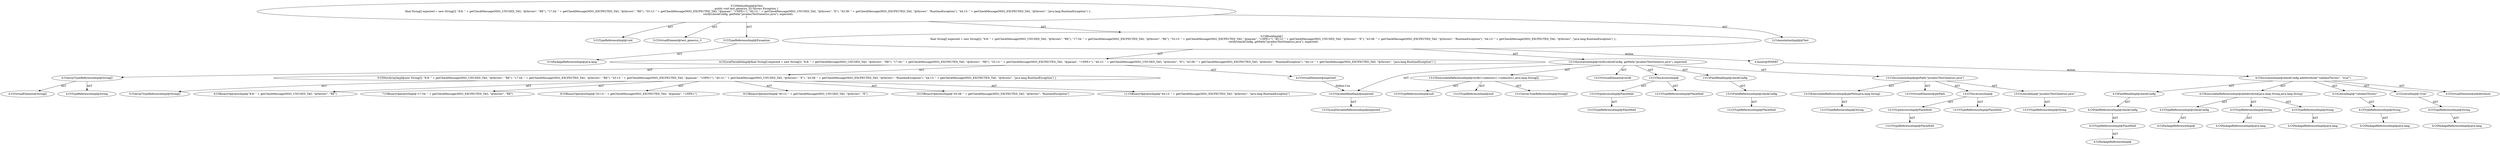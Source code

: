 digraph "test_generics_3#?" {
0 [label="3:CtTypeReferenceImpl@void" shape=ellipse]
1 [label="3:CtVirtualElement@test_generics_3" shape=ellipse]
2 [label="3:CtTypeReferenceImpl@Exception" shape=ellipse]
3 [label="3:CtPackageReferenceImpl@java.lang" shape=ellipse]
4 [label="4:CtVirtualElement@String[]" shape=ellipse]
5 [label="4:CtArrayTypeReferenceImpl@String[]" shape=ellipse]
6 [label="4:CtTypeReferenceImpl@String" shape=ellipse]
7 [label="5:CtNewArrayImpl@new String[]\{ \"8:8: \" + getCheckMessage(MSG_UNUSED_TAG, \"@throws\", \"RE\"), \"17:34: \" + getCheckMessage(MSG_EXCPECTED_TAG, \"@throws\", \"RE\"), \"33:13: \" + getCheckMessage(MSG_EXCPECTED_TAG, \"@param\", \"<NPE>\"), \"40:12: \" + getCheckMessage(MSG_UNUSED_TAG, \"@throws\", \"E\"), \"43:38: \" + getCheckMessage(MSG_EXCPECTED_TAG, \"@throws\", \"RuntimeException\"), \"44:13: \" + getCheckMessage(MSG_EXCPECTED_TAG, \"@throws\", \"java.lang.RuntimeException\") \}" shape=ellipse]
8 [label="5:CtArrayTypeReferenceImpl@String[]" shape=ellipse]
9 [label="6:CtBinaryOperatorImpl@\"8:8: \" + getCheckMessage(MSG_UNUSED_TAG, \"@throws\", \"RE\")" shape=ellipse]
10 [label="7:CtBinaryOperatorImpl@\"17:34: \" + getCheckMessage(MSG_EXCPECTED_TAG, \"@throws\", \"RE\")" shape=ellipse]
11 [label="8:CtBinaryOperatorImpl@\"33:13: \" + getCheckMessage(MSG_EXCPECTED_TAG, \"@param\", \"<NPE>\")" shape=ellipse]
12 [label="9:CtBinaryOperatorImpl@\"40:12: \" + getCheckMessage(MSG_UNUSED_TAG, \"@throws\", \"E\")" shape=ellipse]
13 [label="10:CtBinaryOperatorImpl@\"43:38: \" + getCheckMessage(MSG_EXCPECTED_TAG, \"@throws\", \"RuntimeException\")" shape=ellipse]
14 [label="11:CtBinaryOperatorImpl@\"44:13: \" + getCheckMessage(MSG_EXCPECTED_TAG, \"@throws\", \"java.lang.RuntimeException\")" shape=ellipse]
15 [label="4:CtVirtualElement@expected" shape=ellipse]
16 [label="4:CtLocalVariableImpl@final String[] expected = new String[]\{ \"8:8: \" + getCheckMessage(MSG_UNUSED_TAG, \"@throws\", \"RE\"), \"17:34: \" + getCheckMessage(MSG_EXCPECTED_TAG, \"@throws\", \"RE\"), \"33:13: \" + getCheckMessage(MSG_EXCPECTED_TAG, \"@param\", \"<NPE>\"), \"40:12: \" + getCheckMessage(MSG_UNUSED_TAG, \"@throws\", \"E\"), \"43:38: \" + getCheckMessage(MSG_EXCPECTED_TAG, \"@throws\", \"RuntimeException\"), \"44:13: \" + getCheckMessage(MSG_EXCPECTED_TAG, \"@throws\", \"java.lang.RuntimeException\") \}" shape=ellipse]
17 [label="13:CtExecutableReferenceImpl@verify(<unknown>,<unknown>,java.lang.String[])" shape=ellipse]
18 [label="13:CtTypeReferenceImpl@null" shape=ellipse]
19 [label="13:CtTypeReferenceImpl@null" shape=ellipse]
20 [label="13:CtArrayTypeReferenceImpl@String[]" shape=ellipse]
21 [label="13:CtVirtualElement@verify" shape=ellipse]
22 [label="13:CtTypeAccessImpl@PlaceHold" shape=ellipse]
23 [label="13:CtTypeReferenceImpl@PlaceHold" shape=ellipse]
24 [label="13:CtThisAccessImpl@" shape=ellipse]
25 [label="13:CtTypeReferenceImpl@PlaceHold" shape=ellipse]
26 [label="13:CtFieldReferenceImpl@checkConfig" shape=ellipse]
27 [label="13:CtTypeReferenceImpl@PlaceHold" shape=ellipse]
28 [label="13:CtFieldReadImpl@checkConfig" shape=ellipse]
29 [label="13:CtExecutableReferenceImpl@getPath(java.lang.String)" shape=ellipse]
30 [label="13:CtTypeReferenceImpl@String" shape=ellipse]
31 [label="13:CtVirtualElement@getPath" shape=ellipse]
32 [label="13:CtTypeAccessImpl@PlaceHold" shape=ellipse]
33 [label="13:CtTypeReferenceImpl@PlaceHold" shape=ellipse]
34 [label="13:CtThisAccessImpl@" shape=ellipse]
35 [label="13:CtTypeReferenceImpl@PlaceHold" shape=ellipse]
36 [label="13:CtLiteralImpl@\"javadoc/TestGenerics.java\"" shape=ellipse]
37 [label="13:CtTypeReferenceImpl@String" shape=ellipse]
38 [label="13:CtInvocationImpl@getPath(\"javadoc/TestGenerics.java\")" shape=ellipse]
39 [label="13:CtVariableReadImpl@expected" shape=ellipse]
40 [label="13:CtLocalVariableReferenceImpl@expected" shape=ellipse]
41 [label="13:CtInvocationImpl@verify(checkConfig, getPath(\"javadoc/TestGenerics.java\"), expected)" shape=ellipse]
42 [label="3:CtBlockImpl@\{
    final String[] expected = new String[]\{ \"8:8: \" + getCheckMessage(MSG_UNUSED_TAG, \"@throws\", \"RE\"), \"17:34: \" + getCheckMessage(MSG_EXCPECTED_TAG, \"@throws\", \"RE\"), \"33:13: \" + getCheckMessage(MSG_EXCPECTED_TAG, \"@param\", \"<NPE>\"), \"40:12: \" + getCheckMessage(MSG_UNUSED_TAG, \"@throws\", \"E\"), \"43:38: \" + getCheckMessage(MSG_EXCPECTED_TAG, \"@throws\", \"RuntimeException\"), \"44:13: \" + getCheckMessage(MSG_EXCPECTED_TAG, \"@throws\", \"java.lang.RuntimeException\") \};
    verify(checkConfig, getPath(\"javadoc/TestGenerics.java\"), expected);
\}" shape=ellipse]
43 [label="3:CtMethodImpl@@Test
public void test_generics_3() throws Exception \{
    final String[] expected = new String[]\{ \"8:8: \" + getCheckMessage(MSG_UNUSED_TAG, \"@throws\", \"RE\"), \"17:34: \" + getCheckMessage(MSG_EXCPECTED_TAG, \"@throws\", \"RE\"), \"33:13: \" + getCheckMessage(MSG_EXCPECTED_TAG, \"@param\", \"<NPE>\"), \"40:12: \" + getCheckMessage(MSG_UNUSED_TAG, \"@throws\", \"E\"), \"43:38: \" + getCheckMessage(MSG_EXCPECTED_TAG, \"@throws\", \"RuntimeException\"), \"44:13: \" + getCheckMessage(MSG_EXCPECTED_TAG, \"@throws\", \"java.lang.RuntimeException\") \};
    verify(checkConfig, getPath(\"javadoc/TestGenerics.java\"), expected);
\}" shape=ellipse]
44 [label="2:CtAnnotationImpl@@Test" shape=ellipse]
45 [label="4:Insert@INSERT" shape=ellipse]
46 [label="4:CtPackageReferenceImpl@" shape=ellipse]
47 [label="4:CtTypeReferenceImpl@PlaceHold" shape=ellipse]
48 [label="4:CtFieldReferenceImpl@checkConfig" shape=ellipse]
49 [label="4:CtFieldReadImpl@checkConfig" shape=ellipse]
50 [label="4:CtPackageReferenceImpl@" shape=ellipse]
51 [label="4:CtTypeReferenceImpl@checkConfig" shape=ellipse]
52 [label="4:CtPackageReferenceImpl@java.lang" shape=ellipse]
53 [label="4:CtTypeReferenceImpl@String" shape=ellipse]
54 [label="4:CtPackageReferenceImpl@java.lang" shape=ellipse]
55 [label="4:CtTypeReferenceImpl@String" shape=ellipse]
56 [label="4:CtExecutableReferenceImpl@addAttribute(java.lang.String,java.lang.String)" shape=ellipse]
57 [label="4:CtPackageReferenceImpl@java.lang" shape=ellipse]
58 [label="4:CtTypeReferenceImpl@String" shape=ellipse]
59 [label="4:CtLiteralImpl@\"validateThrows\"" shape=ellipse]
60 [label="4:CtPackageReferenceImpl@java.lang" shape=ellipse]
61 [label="4:CtTypeReferenceImpl@String" shape=ellipse]
62 [label="4:CtLiteralImpl@\"true\"" shape=ellipse]
63 [label="4:CtInvocationImpl@checkConfig.addAttribute(\"validateThrows\", \"true\")" shape=ellipse]
64 [label="4:CtVirtualElement@addAttribute" shape=ellipse]
2 -> 3 [label="AST"];
5 -> 4 [label="AST"];
5 -> 6 [label="AST"];
7 -> 8 [label="AST"];
7 -> 9 [label="AST"];
7 -> 10 [label="AST"];
7 -> 11 [label="AST"];
7 -> 12 [label="AST"];
7 -> 13 [label="AST"];
7 -> 14 [label="AST"];
15 -> 39 [label="Define-Use"];
16 -> 15 [label="AST"];
16 -> 5 [label="AST"];
16 -> 7 [label="AST"];
17 -> 18 [label="AST"];
17 -> 19 [label="AST"];
17 -> 20 [label="AST"];
22 -> 23 [label="AST"];
24 -> 25 [label="AST"];
24 -> 22 [label="AST"];
26 -> 27 [label="AST"];
28 -> 26 [label="AST"];
29 -> 30 [label="AST"];
32 -> 33 [label="AST"];
34 -> 35 [label="AST"];
34 -> 32 [label="AST"];
36 -> 37 [label="AST"];
38 -> 31 [label="AST"];
38 -> 34 [label="AST"];
38 -> 29 [label="AST"];
38 -> 36 [label="AST"];
39 -> 40 [label="AST"];
41 -> 21 [label="AST"];
41 -> 24 [label="AST"];
41 -> 17 [label="AST"];
41 -> 28 [label="AST"];
41 -> 38 [label="AST"];
41 -> 39 [label="AST"];
42 -> 16 [label="AST"];
42 -> 41 [label="AST"];
42 -> 45 [label="Action"];
43 -> 1 [label="AST"];
43 -> 44 [label="AST"];
43 -> 0 [label="AST"];
43 -> 2 [label="AST"];
43 -> 42 [label="AST"];
45 -> 63 [label="Action"];
47 -> 46 [label="AST"];
48 -> 47 [label="AST"];
49 -> 48 [label="AST"];
51 -> 50 [label="AST"];
53 -> 52 [label="AST"];
55 -> 54 [label="AST"];
56 -> 51 [label="AST"];
56 -> 53 [label="AST"];
56 -> 55 [label="AST"];
58 -> 57 [label="AST"];
59 -> 58 [label="AST"];
61 -> 60 [label="AST"];
62 -> 61 [label="AST"];
63 -> 64 [label="AST"];
63 -> 49 [label="AST"];
63 -> 56 [label="AST"];
63 -> 59 [label="AST"];
63 -> 62 [label="AST"];
}